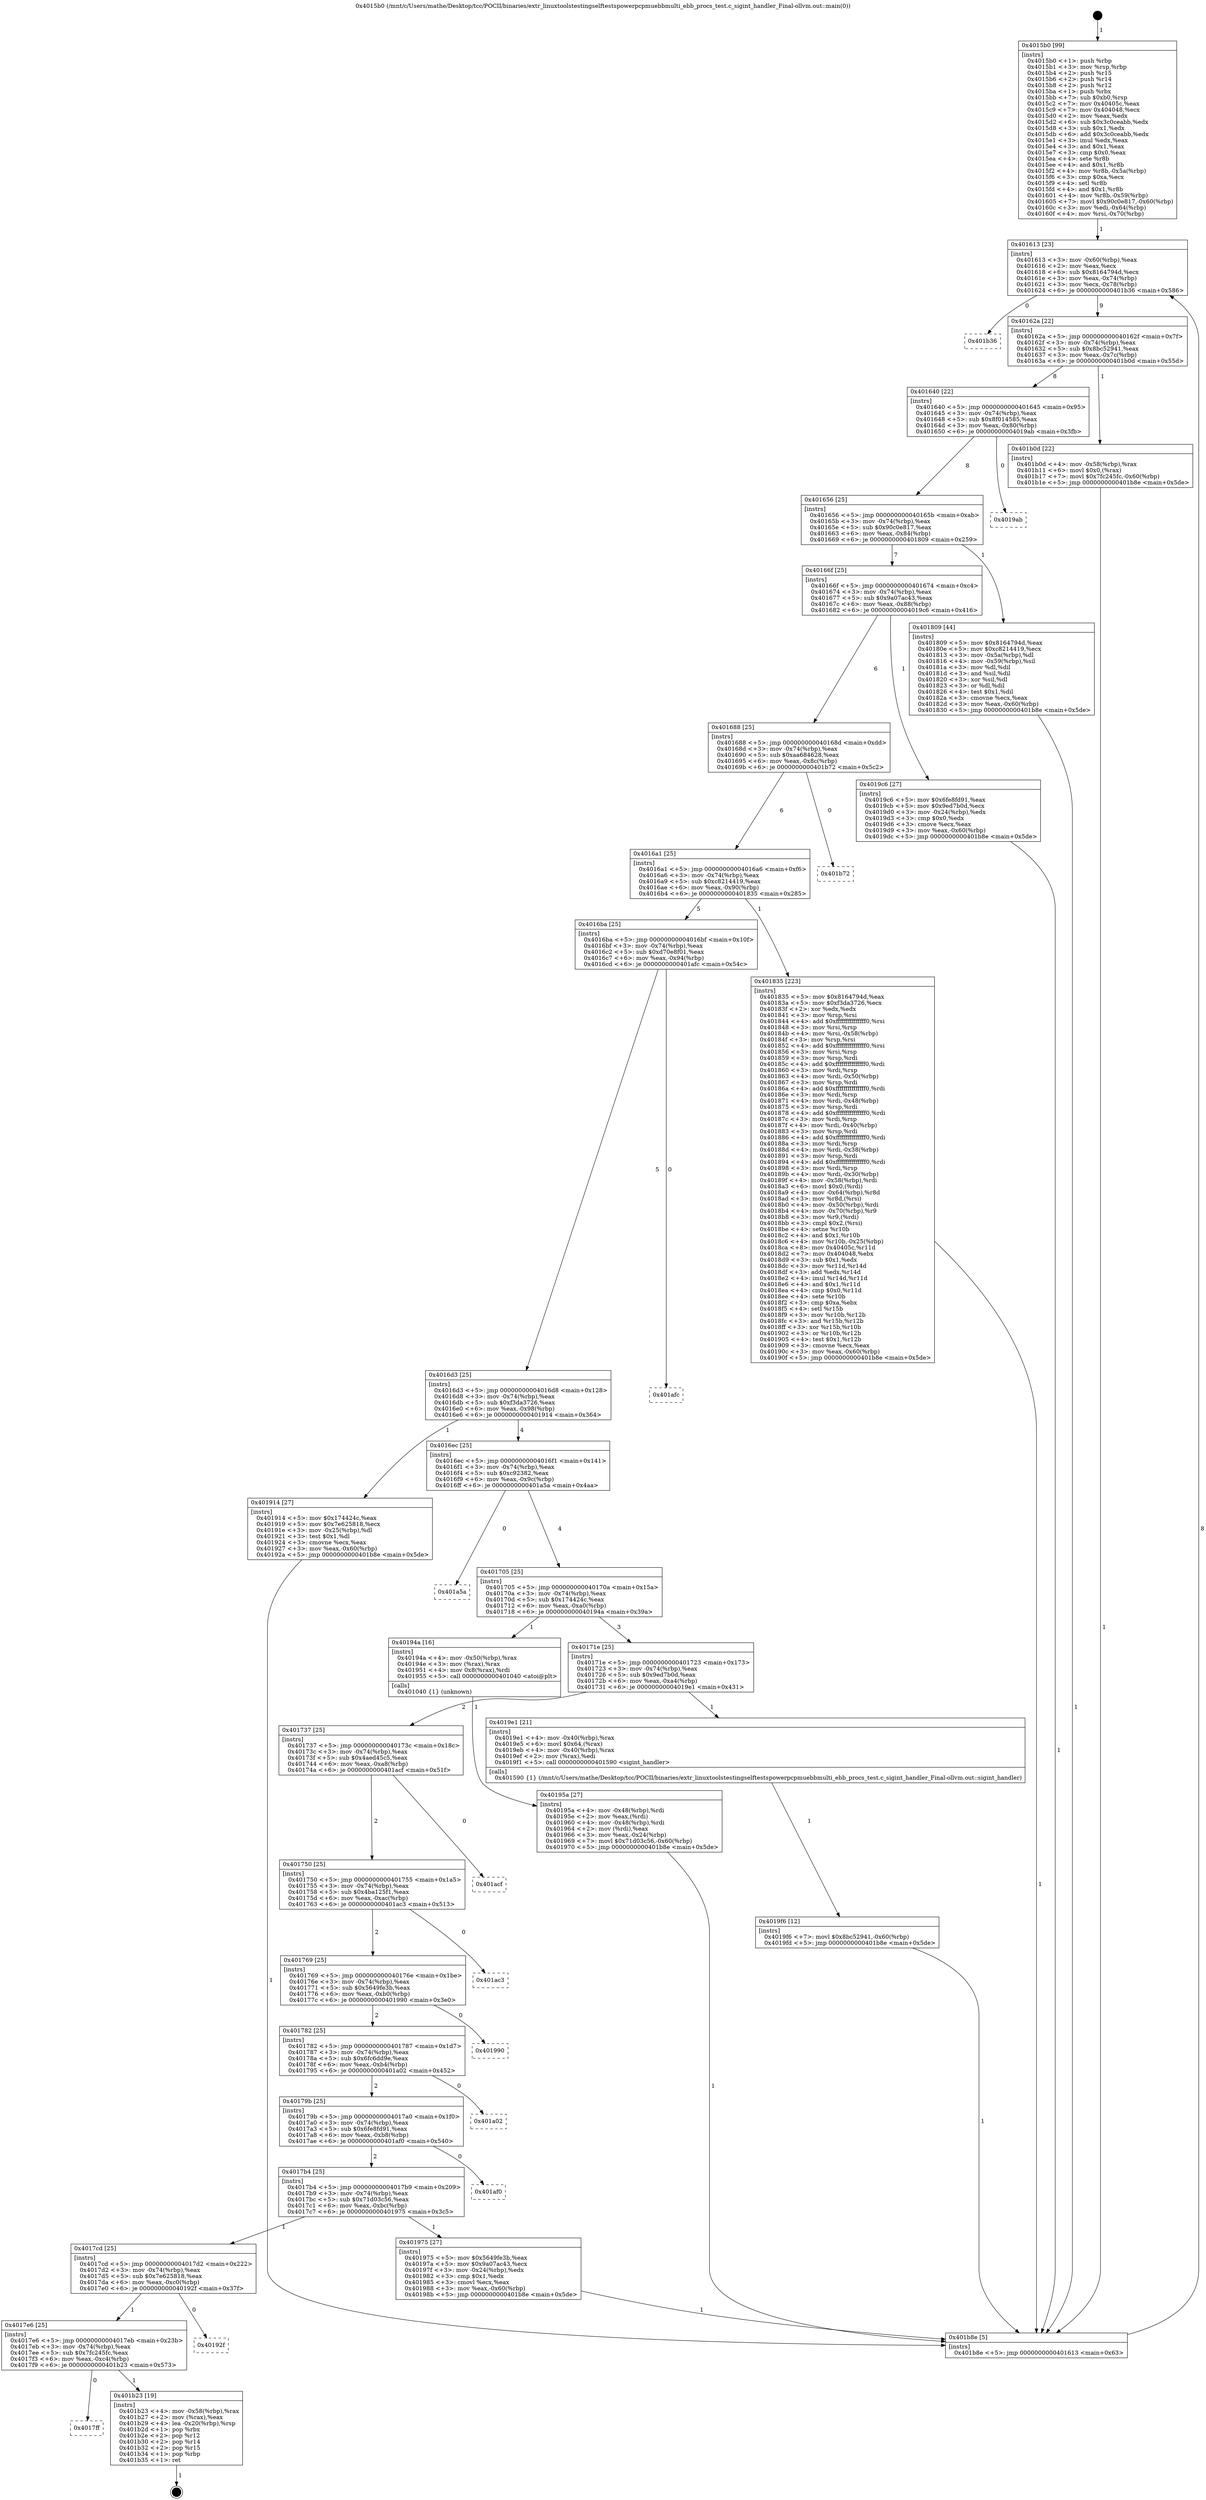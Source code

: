 digraph "0x4015b0" {
  label = "0x4015b0 (/mnt/c/Users/mathe/Desktop/tcc/POCII/binaries/extr_linuxtoolstestingselftestspowerpcpmuebbmulti_ebb_procs_test.c_sigint_handler_Final-ollvm.out::main(0))"
  labelloc = "t"
  node[shape=record]

  Entry [label="",width=0.3,height=0.3,shape=circle,fillcolor=black,style=filled]
  "0x401613" [label="{
     0x401613 [23]\l
     | [instrs]\l
     &nbsp;&nbsp;0x401613 \<+3\>: mov -0x60(%rbp),%eax\l
     &nbsp;&nbsp;0x401616 \<+2\>: mov %eax,%ecx\l
     &nbsp;&nbsp;0x401618 \<+6\>: sub $0x8164794d,%ecx\l
     &nbsp;&nbsp;0x40161e \<+3\>: mov %eax,-0x74(%rbp)\l
     &nbsp;&nbsp;0x401621 \<+3\>: mov %ecx,-0x78(%rbp)\l
     &nbsp;&nbsp;0x401624 \<+6\>: je 0000000000401b36 \<main+0x586\>\l
  }"]
  "0x401b36" [label="{
     0x401b36\l
  }", style=dashed]
  "0x40162a" [label="{
     0x40162a [22]\l
     | [instrs]\l
     &nbsp;&nbsp;0x40162a \<+5\>: jmp 000000000040162f \<main+0x7f\>\l
     &nbsp;&nbsp;0x40162f \<+3\>: mov -0x74(%rbp),%eax\l
     &nbsp;&nbsp;0x401632 \<+5\>: sub $0x8bc52941,%eax\l
     &nbsp;&nbsp;0x401637 \<+3\>: mov %eax,-0x7c(%rbp)\l
     &nbsp;&nbsp;0x40163a \<+6\>: je 0000000000401b0d \<main+0x55d\>\l
  }"]
  Exit [label="",width=0.3,height=0.3,shape=circle,fillcolor=black,style=filled,peripheries=2]
  "0x401b0d" [label="{
     0x401b0d [22]\l
     | [instrs]\l
     &nbsp;&nbsp;0x401b0d \<+4\>: mov -0x58(%rbp),%rax\l
     &nbsp;&nbsp;0x401b11 \<+6\>: movl $0x0,(%rax)\l
     &nbsp;&nbsp;0x401b17 \<+7\>: movl $0x7fc245fc,-0x60(%rbp)\l
     &nbsp;&nbsp;0x401b1e \<+5\>: jmp 0000000000401b8e \<main+0x5de\>\l
  }"]
  "0x401640" [label="{
     0x401640 [22]\l
     | [instrs]\l
     &nbsp;&nbsp;0x401640 \<+5\>: jmp 0000000000401645 \<main+0x95\>\l
     &nbsp;&nbsp;0x401645 \<+3\>: mov -0x74(%rbp),%eax\l
     &nbsp;&nbsp;0x401648 \<+5\>: sub $0x8f014585,%eax\l
     &nbsp;&nbsp;0x40164d \<+3\>: mov %eax,-0x80(%rbp)\l
     &nbsp;&nbsp;0x401650 \<+6\>: je 00000000004019ab \<main+0x3fb\>\l
  }"]
  "0x4017ff" [label="{
     0x4017ff\l
  }", style=dashed]
  "0x4019ab" [label="{
     0x4019ab\l
  }", style=dashed]
  "0x401656" [label="{
     0x401656 [25]\l
     | [instrs]\l
     &nbsp;&nbsp;0x401656 \<+5\>: jmp 000000000040165b \<main+0xab\>\l
     &nbsp;&nbsp;0x40165b \<+3\>: mov -0x74(%rbp),%eax\l
     &nbsp;&nbsp;0x40165e \<+5\>: sub $0x90c0e817,%eax\l
     &nbsp;&nbsp;0x401663 \<+6\>: mov %eax,-0x84(%rbp)\l
     &nbsp;&nbsp;0x401669 \<+6\>: je 0000000000401809 \<main+0x259\>\l
  }"]
  "0x401b23" [label="{
     0x401b23 [19]\l
     | [instrs]\l
     &nbsp;&nbsp;0x401b23 \<+4\>: mov -0x58(%rbp),%rax\l
     &nbsp;&nbsp;0x401b27 \<+2\>: mov (%rax),%eax\l
     &nbsp;&nbsp;0x401b29 \<+4\>: lea -0x20(%rbp),%rsp\l
     &nbsp;&nbsp;0x401b2d \<+1\>: pop %rbx\l
     &nbsp;&nbsp;0x401b2e \<+2\>: pop %r12\l
     &nbsp;&nbsp;0x401b30 \<+2\>: pop %r14\l
     &nbsp;&nbsp;0x401b32 \<+2\>: pop %r15\l
     &nbsp;&nbsp;0x401b34 \<+1\>: pop %rbp\l
     &nbsp;&nbsp;0x401b35 \<+1\>: ret\l
  }"]
  "0x401809" [label="{
     0x401809 [44]\l
     | [instrs]\l
     &nbsp;&nbsp;0x401809 \<+5\>: mov $0x8164794d,%eax\l
     &nbsp;&nbsp;0x40180e \<+5\>: mov $0xc8214419,%ecx\l
     &nbsp;&nbsp;0x401813 \<+3\>: mov -0x5a(%rbp),%dl\l
     &nbsp;&nbsp;0x401816 \<+4\>: mov -0x59(%rbp),%sil\l
     &nbsp;&nbsp;0x40181a \<+3\>: mov %dl,%dil\l
     &nbsp;&nbsp;0x40181d \<+3\>: and %sil,%dil\l
     &nbsp;&nbsp;0x401820 \<+3\>: xor %sil,%dl\l
     &nbsp;&nbsp;0x401823 \<+3\>: or %dl,%dil\l
     &nbsp;&nbsp;0x401826 \<+4\>: test $0x1,%dil\l
     &nbsp;&nbsp;0x40182a \<+3\>: cmovne %ecx,%eax\l
     &nbsp;&nbsp;0x40182d \<+3\>: mov %eax,-0x60(%rbp)\l
     &nbsp;&nbsp;0x401830 \<+5\>: jmp 0000000000401b8e \<main+0x5de\>\l
  }"]
  "0x40166f" [label="{
     0x40166f [25]\l
     | [instrs]\l
     &nbsp;&nbsp;0x40166f \<+5\>: jmp 0000000000401674 \<main+0xc4\>\l
     &nbsp;&nbsp;0x401674 \<+3\>: mov -0x74(%rbp),%eax\l
     &nbsp;&nbsp;0x401677 \<+5\>: sub $0x9a07ac43,%eax\l
     &nbsp;&nbsp;0x40167c \<+6\>: mov %eax,-0x88(%rbp)\l
     &nbsp;&nbsp;0x401682 \<+6\>: je 00000000004019c6 \<main+0x416\>\l
  }"]
  "0x401b8e" [label="{
     0x401b8e [5]\l
     | [instrs]\l
     &nbsp;&nbsp;0x401b8e \<+5\>: jmp 0000000000401613 \<main+0x63\>\l
  }"]
  "0x4015b0" [label="{
     0x4015b0 [99]\l
     | [instrs]\l
     &nbsp;&nbsp;0x4015b0 \<+1\>: push %rbp\l
     &nbsp;&nbsp;0x4015b1 \<+3\>: mov %rsp,%rbp\l
     &nbsp;&nbsp;0x4015b4 \<+2\>: push %r15\l
     &nbsp;&nbsp;0x4015b6 \<+2\>: push %r14\l
     &nbsp;&nbsp;0x4015b8 \<+2\>: push %r12\l
     &nbsp;&nbsp;0x4015ba \<+1\>: push %rbx\l
     &nbsp;&nbsp;0x4015bb \<+7\>: sub $0xb0,%rsp\l
     &nbsp;&nbsp;0x4015c2 \<+7\>: mov 0x40405c,%eax\l
     &nbsp;&nbsp;0x4015c9 \<+7\>: mov 0x404048,%ecx\l
     &nbsp;&nbsp;0x4015d0 \<+2\>: mov %eax,%edx\l
     &nbsp;&nbsp;0x4015d2 \<+6\>: sub $0x3c0ceabb,%edx\l
     &nbsp;&nbsp;0x4015d8 \<+3\>: sub $0x1,%edx\l
     &nbsp;&nbsp;0x4015db \<+6\>: add $0x3c0ceabb,%edx\l
     &nbsp;&nbsp;0x4015e1 \<+3\>: imul %edx,%eax\l
     &nbsp;&nbsp;0x4015e4 \<+3\>: and $0x1,%eax\l
     &nbsp;&nbsp;0x4015e7 \<+3\>: cmp $0x0,%eax\l
     &nbsp;&nbsp;0x4015ea \<+4\>: sete %r8b\l
     &nbsp;&nbsp;0x4015ee \<+4\>: and $0x1,%r8b\l
     &nbsp;&nbsp;0x4015f2 \<+4\>: mov %r8b,-0x5a(%rbp)\l
     &nbsp;&nbsp;0x4015f6 \<+3\>: cmp $0xa,%ecx\l
     &nbsp;&nbsp;0x4015f9 \<+4\>: setl %r8b\l
     &nbsp;&nbsp;0x4015fd \<+4\>: and $0x1,%r8b\l
     &nbsp;&nbsp;0x401601 \<+4\>: mov %r8b,-0x59(%rbp)\l
     &nbsp;&nbsp;0x401605 \<+7\>: movl $0x90c0e817,-0x60(%rbp)\l
     &nbsp;&nbsp;0x40160c \<+3\>: mov %edi,-0x64(%rbp)\l
     &nbsp;&nbsp;0x40160f \<+4\>: mov %rsi,-0x70(%rbp)\l
  }"]
  "0x4017e6" [label="{
     0x4017e6 [25]\l
     | [instrs]\l
     &nbsp;&nbsp;0x4017e6 \<+5\>: jmp 00000000004017eb \<main+0x23b\>\l
     &nbsp;&nbsp;0x4017eb \<+3\>: mov -0x74(%rbp),%eax\l
     &nbsp;&nbsp;0x4017ee \<+5\>: sub $0x7fc245fc,%eax\l
     &nbsp;&nbsp;0x4017f3 \<+6\>: mov %eax,-0xc4(%rbp)\l
     &nbsp;&nbsp;0x4017f9 \<+6\>: je 0000000000401b23 \<main+0x573\>\l
  }"]
  "0x4019c6" [label="{
     0x4019c6 [27]\l
     | [instrs]\l
     &nbsp;&nbsp;0x4019c6 \<+5\>: mov $0x6fe8fd91,%eax\l
     &nbsp;&nbsp;0x4019cb \<+5\>: mov $0x9ed7b0d,%ecx\l
     &nbsp;&nbsp;0x4019d0 \<+3\>: mov -0x24(%rbp),%edx\l
     &nbsp;&nbsp;0x4019d3 \<+3\>: cmp $0x0,%edx\l
     &nbsp;&nbsp;0x4019d6 \<+3\>: cmove %ecx,%eax\l
     &nbsp;&nbsp;0x4019d9 \<+3\>: mov %eax,-0x60(%rbp)\l
     &nbsp;&nbsp;0x4019dc \<+5\>: jmp 0000000000401b8e \<main+0x5de\>\l
  }"]
  "0x401688" [label="{
     0x401688 [25]\l
     | [instrs]\l
     &nbsp;&nbsp;0x401688 \<+5\>: jmp 000000000040168d \<main+0xdd\>\l
     &nbsp;&nbsp;0x40168d \<+3\>: mov -0x74(%rbp),%eax\l
     &nbsp;&nbsp;0x401690 \<+5\>: sub $0xaa684628,%eax\l
     &nbsp;&nbsp;0x401695 \<+6\>: mov %eax,-0x8c(%rbp)\l
     &nbsp;&nbsp;0x40169b \<+6\>: je 0000000000401b72 \<main+0x5c2\>\l
  }"]
  "0x40192f" [label="{
     0x40192f\l
  }", style=dashed]
  "0x401b72" [label="{
     0x401b72\l
  }", style=dashed]
  "0x4016a1" [label="{
     0x4016a1 [25]\l
     | [instrs]\l
     &nbsp;&nbsp;0x4016a1 \<+5\>: jmp 00000000004016a6 \<main+0xf6\>\l
     &nbsp;&nbsp;0x4016a6 \<+3\>: mov -0x74(%rbp),%eax\l
     &nbsp;&nbsp;0x4016a9 \<+5\>: sub $0xc8214419,%eax\l
     &nbsp;&nbsp;0x4016ae \<+6\>: mov %eax,-0x90(%rbp)\l
     &nbsp;&nbsp;0x4016b4 \<+6\>: je 0000000000401835 \<main+0x285\>\l
  }"]
  "0x4019f6" [label="{
     0x4019f6 [12]\l
     | [instrs]\l
     &nbsp;&nbsp;0x4019f6 \<+7\>: movl $0x8bc52941,-0x60(%rbp)\l
     &nbsp;&nbsp;0x4019fd \<+5\>: jmp 0000000000401b8e \<main+0x5de\>\l
  }"]
  "0x401835" [label="{
     0x401835 [223]\l
     | [instrs]\l
     &nbsp;&nbsp;0x401835 \<+5\>: mov $0x8164794d,%eax\l
     &nbsp;&nbsp;0x40183a \<+5\>: mov $0xf3da3726,%ecx\l
     &nbsp;&nbsp;0x40183f \<+2\>: xor %edx,%edx\l
     &nbsp;&nbsp;0x401841 \<+3\>: mov %rsp,%rsi\l
     &nbsp;&nbsp;0x401844 \<+4\>: add $0xfffffffffffffff0,%rsi\l
     &nbsp;&nbsp;0x401848 \<+3\>: mov %rsi,%rsp\l
     &nbsp;&nbsp;0x40184b \<+4\>: mov %rsi,-0x58(%rbp)\l
     &nbsp;&nbsp;0x40184f \<+3\>: mov %rsp,%rsi\l
     &nbsp;&nbsp;0x401852 \<+4\>: add $0xfffffffffffffff0,%rsi\l
     &nbsp;&nbsp;0x401856 \<+3\>: mov %rsi,%rsp\l
     &nbsp;&nbsp;0x401859 \<+3\>: mov %rsp,%rdi\l
     &nbsp;&nbsp;0x40185c \<+4\>: add $0xfffffffffffffff0,%rdi\l
     &nbsp;&nbsp;0x401860 \<+3\>: mov %rdi,%rsp\l
     &nbsp;&nbsp;0x401863 \<+4\>: mov %rdi,-0x50(%rbp)\l
     &nbsp;&nbsp;0x401867 \<+3\>: mov %rsp,%rdi\l
     &nbsp;&nbsp;0x40186a \<+4\>: add $0xfffffffffffffff0,%rdi\l
     &nbsp;&nbsp;0x40186e \<+3\>: mov %rdi,%rsp\l
     &nbsp;&nbsp;0x401871 \<+4\>: mov %rdi,-0x48(%rbp)\l
     &nbsp;&nbsp;0x401875 \<+3\>: mov %rsp,%rdi\l
     &nbsp;&nbsp;0x401878 \<+4\>: add $0xfffffffffffffff0,%rdi\l
     &nbsp;&nbsp;0x40187c \<+3\>: mov %rdi,%rsp\l
     &nbsp;&nbsp;0x40187f \<+4\>: mov %rdi,-0x40(%rbp)\l
     &nbsp;&nbsp;0x401883 \<+3\>: mov %rsp,%rdi\l
     &nbsp;&nbsp;0x401886 \<+4\>: add $0xfffffffffffffff0,%rdi\l
     &nbsp;&nbsp;0x40188a \<+3\>: mov %rdi,%rsp\l
     &nbsp;&nbsp;0x40188d \<+4\>: mov %rdi,-0x38(%rbp)\l
     &nbsp;&nbsp;0x401891 \<+3\>: mov %rsp,%rdi\l
     &nbsp;&nbsp;0x401894 \<+4\>: add $0xfffffffffffffff0,%rdi\l
     &nbsp;&nbsp;0x401898 \<+3\>: mov %rdi,%rsp\l
     &nbsp;&nbsp;0x40189b \<+4\>: mov %rdi,-0x30(%rbp)\l
     &nbsp;&nbsp;0x40189f \<+4\>: mov -0x58(%rbp),%rdi\l
     &nbsp;&nbsp;0x4018a3 \<+6\>: movl $0x0,(%rdi)\l
     &nbsp;&nbsp;0x4018a9 \<+4\>: mov -0x64(%rbp),%r8d\l
     &nbsp;&nbsp;0x4018ad \<+3\>: mov %r8d,(%rsi)\l
     &nbsp;&nbsp;0x4018b0 \<+4\>: mov -0x50(%rbp),%rdi\l
     &nbsp;&nbsp;0x4018b4 \<+4\>: mov -0x70(%rbp),%r9\l
     &nbsp;&nbsp;0x4018b8 \<+3\>: mov %r9,(%rdi)\l
     &nbsp;&nbsp;0x4018bb \<+3\>: cmpl $0x2,(%rsi)\l
     &nbsp;&nbsp;0x4018be \<+4\>: setne %r10b\l
     &nbsp;&nbsp;0x4018c2 \<+4\>: and $0x1,%r10b\l
     &nbsp;&nbsp;0x4018c6 \<+4\>: mov %r10b,-0x25(%rbp)\l
     &nbsp;&nbsp;0x4018ca \<+8\>: mov 0x40405c,%r11d\l
     &nbsp;&nbsp;0x4018d2 \<+7\>: mov 0x404048,%ebx\l
     &nbsp;&nbsp;0x4018d9 \<+3\>: sub $0x1,%edx\l
     &nbsp;&nbsp;0x4018dc \<+3\>: mov %r11d,%r14d\l
     &nbsp;&nbsp;0x4018df \<+3\>: add %edx,%r14d\l
     &nbsp;&nbsp;0x4018e2 \<+4\>: imul %r14d,%r11d\l
     &nbsp;&nbsp;0x4018e6 \<+4\>: and $0x1,%r11d\l
     &nbsp;&nbsp;0x4018ea \<+4\>: cmp $0x0,%r11d\l
     &nbsp;&nbsp;0x4018ee \<+4\>: sete %r10b\l
     &nbsp;&nbsp;0x4018f2 \<+3\>: cmp $0xa,%ebx\l
     &nbsp;&nbsp;0x4018f5 \<+4\>: setl %r15b\l
     &nbsp;&nbsp;0x4018f9 \<+3\>: mov %r10b,%r12b\l
     &nbsp;&nbsp;0x4018fc \<+3\>: and %r15b,%r12b\l
     &nbsp;&nbsp;0x4018ff \<+3\>: xor %r15b,%r10b\l
     &nbsp;&nbsp;0x401902 \<+3\>: or %r10b,%r12b\l
     &nbsp;&nbsp;0x401905 \<+4\>: test $0x1,%r12b\l
     &nbsp;&nbsp;0x401909 \<+3\>: cmovne %ecx,%eax\l
     &nbsp;&nbsp;0x40190c \<+3\>: mov %eax,-0x60(%rbp)\l
     &nbsp;&nbsp;0x40190f \<+5\>: jmp 0000000000401b8e \<main+0x5de\>\l
  }"]
  "0x4016ba" [label="{
     0x4016ba [25]\l
     | [instrs]\l
     &nbsp;&nbsp;0x4016ba \<+5\>: jmp 00000000004016bf \<main+0x10f\>\l
     &nbsp;&nbsp;0x4016bf \<+3\>: mov -0x74(%rbp),%eax\l
     &nbsp;&nbsp;0x4016c2 \<+5\>: sub $0xd70e8f01,%eax\l
     &nbsp;&nbsp;0x4016c7 \<+6\>: mov %eax,-0x94(%rbp)\l
     &nbsp;&nbsp;0x4016cd \<+6\>: je 0000000000401afc \<main+0x54c\>\l
  }"]
  "0x4017cd" [label="{
     0x4017cd [25]\l
     | [instrs]\l
     &nbsp;&nbsp;0x4017cd \<+5\>: jmp 00000000004017d2 \<main+0x222\>\l
     &nbsp;&nbsp;0x4017d2 \<+3\>: mov -0x74(%rbp),%eax\l
     &nbsp;&nbsp;0x4017d5 \<+5\>: sub $0x7e625818,%eax\l
     &nbsp;&nbsp;0x4017da \<+6\>: mov %eax,-0xc0(%rbp)\l
     &nbsp;&nbsp;0x4017e0 \<+6\>: je 000000000040192f \<main+0x37f\>\l
  }"]
  "0x401afc" [label="{
     0x401afc\l
  }", style=dashed]
  "0x4016d3" [label="{
     0x4016d3 [25]\l
     | [instrs]\l
     &nbsp;&nbsp;0x4016d3 \<+5\>: jmp 00000000004016d8 \<main+0x128\>\l
     &nbsp;&nbsp;0x4016d8 \<+3\>: mov -0x74(%rbp),%eax\l
     &nbsp;&nbsp;0x4016db \<+5\>: sub $0xf3da3726,%eax\l
     &nbsp;&nbsp;0x4016e0 \<+6\>: mov %eax,-0x98(%rbp)\l
     &nbsp;&nbsp;0x4016e6 \<+6\>: je 0000000000401914 \<main+0x364\>\l
  }"]
  "0x401975" [label="{
     0x401975 [27]\l
     | [instrs]\l
     &nbsp;&nbsp;0x401975 \<+5\>: mov $0x5649fe3b,%eax\l
     &nbsp;&nbsp;0x40197a \<+5\>: mov $0x9a07ac43,%ecx\l
     &nbsp;&nbsp;0x40197f \<+3\>: mov -0x24(%rbp),%edx\l
     &nbsp;&nbsp;0x401982 \<+3\>: cmp $0x1,%edx\l
     &nbsp;&nbsp;0x401985 \<+3\>: cmovl %ecx,%eax\l
     &nbsp;&nbsp;0x401988 \<+3\>: mov %eax,-0x60(%rbp)\l
     &nbsp;&nbsp;0x40198b \<+5\>: jmp 0000000000401b8e \<main+0x5de\>\l
  }"]
  "0x401914" [label="{
     0x401914 [27]\l
     | [instrs]\l
     &nbsp;&nbsp;0x401914 \<+5\>: mov $0x174424c,%eax\l
     &nbsp;&nbsp;0x401919 \<+5\>: mov $0x7e625818,%ecx\l
     &nbsp;&nbsp;0x40191e \<+3\>: mov -0x25(%rbp),%dl\l
     &nbsp;&nbsp;0x401921 \<+3\>: test $0x1,%dl\l
     &nbsp;&nbsp;0x401924 \<+3\>: cmovne %ecx,%eax\l
     &nbsp;&nbsp;0x401927 \<+3\>: mov %eax,-0x60(%rbp)\l
     &nbsp;&nbsp;0x40192a \<+5\>: jmp 0000000000401b8e \<main+0x5de\>\l
  }"]
  "0x4016ec" [label="{
     0x4016ec [25]\l
     | [instrs]\l
     &nbsp;&nbsp;0x4016ec \<+5\>: jmp 00000000004016f1 \<main+0x141\>\l
     &nbsp;&nbsp;0x4016f1 \<+3\>: mov -0x74(%rbp),%eax\l
     &nbsp;&nbsp;0x4016f4 \<+5\>: sub $0xc92382,%eax\l
     &nbsp;&nbsp;0x4016f9 \<+6\>: mov %eax,-0x9c(%rbp)\l
     &nbsp;&nbsp;0x4016ff \<+6\>: je 0000000000401a5a \<main+0x4aa\>\l
  }"]
  "0x4017b4" [label="{
     0x4017b4 [25]\l
     | [instrs]\l
     &nbsp;&nbsp;0x4017b4 \<+5\>: jmp 00000000004017b9 \<main+0x209\>\l
     &nbsp;&nbsp;0x4017b9 \<+3\>: mov -0x74(%rbp),%eax\l
     &nbsp;&nbsp;0x4017bc \<+5\>: sub $0x71d03c56,%eax\l
     &nbsp;&nbsp;0x4017c1 \<+6\>: mov %eax,-0xbc(%rbp)\l
     &nbsp;&nbsp;0x4017c7 \<+6\>: je 0000000000401975 \<main+0x3c5\>\l
  }"]
  "0x401a5a" [label="{
     0x401a5a\l
  }", style=dashed]
  "0x401705" [label="{
     0x401705 [25]\l
     | [instrs]\l
     &nbsp;&nbsp;0x401705 \<+5\>: jmp 000000000040170a \<main+0x15a\>\l
     &nbsp;&nbsp;0x40170a \<+3\>: mov -0x74(%rbp),%eax\l
     &nbsp;&nbsp;0x40170d \<+5\>: sub $0x174424c,%eax\l
     &nbsp;&nbsp;0x401712 \<+6\>: mov %eax,-0xa0(%rbp)\l
     &nbsp;&nbsp;0x401718 \<+6\>: je 000000000040194a \<main+0x39a\>\l
  }"]
  "0x401af0" [label="{
     0x401af0\l
  }", style=dashed]
  "0x40194a" [label="{
     0x40194a [16]\l
     | [instrs]\l
     &nbsp;&nbsp;0x40194a \<+4\>: mov -0x50(%rbp),%rax\l
     &nbsp;&nbsp;0x40194e \<+3\>: mov (%rax),%rax\l
     &nbsp;&nbsp;0x401951 \<+4\>: mov 0x8(%rax),%rdi\l
     &nbsp;&nbsp;0x401955 \<+5\>: call 0000000000401040 \<atoi@plt\>\l
     | [calls]\l
     &nbsp;&nbsp;0x401040 \{1\} (unknown)\l
  }"]
  "0x40171e" [label="{
     0x40171e [25]\l
     | [instrs]\l
     &nbsp;&nbsp;0x40171e \<+5\>: jmp 0000000000401723 \<main+0x173\>\l
     &nbsp;&nbsp;0x401723 \<+3\>: mov -0x74(%rbp),%eax\l
     &nbsp;&nbsp;0x401726 \<+5\>: sub $0x9ed7b0d,%eax\l
     &nbsp;&nbsp;0x40172b \<+6\>: mov %eax,-0xa4(%rbp)\l
     &nbsp;&nbsp;0x401731 \<+6\>: je 00000000004019e1 \<main+0x431\>\l
  }"]
  "0x40195a" [label="{
     0x40195a [27]\l
     | [instrs]\l
     &nbsp;&nbsp;0x40195a \<+4\>: mov -0x48(%rbp),%rdi\l
     &nbsp;&nbsp;0x40195e \<+2\>: mov %eax,(%rdi)\l
     &nbsp;&nbsp;0x401960 \<+4\>: mov -0x48(%rbp),%rdi\l
     &nbsp;&nbsp;0x401964 \<+2\>: mov (%rdi),%eax\l
     &nbsp;&nbsp;0x401966 \<+3\>: mov %eax,-0x24(%rbp)\l
     &nbsp;&nbsp;0x401969 \<+7\>: movl $0x71d03c56,-0x60(%rbp)\l
     &nbsp;&nbsp;0x401970 \<+5\>: jmp 0000000000401b8e \<main+0x5de\>\l
  }"]
  "0x40179b" [label="{
     0x40179b [25]\l
     | [instrs]\l
     &nbsp;&nbsp;0x40179b \<+5\>: jmp 00000000004017a0 \<main+0x1f0\>\l
     &nbsp;&nbsp;0x4017a0 \<+3\>: mov -0x74(%rbp),%eax\l
     &nbsp;&nbsp;0x4017a3 \<+5\>: sub $0x6fe8fd91,%eax\l
     &nbsp;&nbsp;0x4017a8 \<+6\>: mov %eax,-0xb8(%rbp)\l
     &nbsp;&nbsp;0x4017ae \<+6\>: je 0000000000401af0 \<main+0x540\>\l
  }"]
  "0x4019e1" [label="{
     0x4019e1 [21]\l
     | [instrs]\l
     &nbsp;&nbsp;0x4019e1 \<+4\>: mov -0x40(%rbp),%rax\l
     &nbsp;&nbsp;0x4019e5 \<+6\>: movl $0x64,(%rax)\l
     &nbsp;&nbsp;0x4019eb \<+4\>: mov -0x40(%rbp),%rax\l
     &nbsp;&nbsp;0x4019ef \<+2\>: mov (%rax),%edi\l
     &nbsp;&nbsp;0x4019f1 \<+5\>: call 0000000000401590 \<sigint_handler\>\l
     | [calls]\l
     &nbsp;&nbsp;0x401590 \{1\} (/mnt/c/Users/mathe/Desktop/tcc/POCII/binaries/extr_linuxtoolstestingselftestspowerpcpmuebbmulti_ebb_procs_test.c_sigint_handler_Final-ollvm.out::sigint_handler)\l
  }"]
  "0x401737" [label="{
     0x401737 [25]\l
     | [instrs]\l
     &nbsp;&nbsp;0x401737 \<+5\>: jmp 000000000040173c \<main+0x18c\>\l
     &nbsp;&nbsp;0x40173c \<+3\>: mov -0x74(%rbp),%eax\l
     &nbsp;&nbsp;0x40173f \<+5\>: sub $0x4aed45c5,%eax\l
     &nbsp;&nbsp;0x401744 \<+6\>: mov %eax,-0xa8(%rbp)\l
     &nbsp;&nbsp;0x40174a \<+6\>: je 0000000000401acf \<main+0x51f\>\l
  }"]
  "0x401a02" [label="{
     0x401a02\l
  }", style=dashed]
  "0x401acf" [label="{
     0x401acf\l
  }", style=dashed]
  "0x401750" [label="{
     0x401750 [25]\l
     | [instrs]\l
     &nbsp;&nbsp;0x401750 \<+5\>: jmp 0000000000401755 \<main+0x1a5\>\l
     &nbsp;&nbsp;0x401755 \<+3\>: mov -0x74(%rbp),%eax\l
     &nbsp;&nbsp;0x401758 \<+5\>: sub $0x4ba125f1,%eax\l
     &nbsp;&nbsp;0x40175d \<+6\>: mov %eax,-0xac(%rbp)\l
     &nbsp;&nbsp;0x401763 \<+6\>: je 0000000000401ac3 \<main+0x513\>\l
  }"]
  "0x401782" [label="{
     0x401782 [25]\l
     | [instrs]\l
     &nbsp;&nbsp;0x401782 \<+5\>: jmp 0000000000401787 \<main+0x1d7\>\l
     &nbsp;&nbsp;0x401787 \<+3\>: mov -0x74(%rbp),%eax\l
     &nbsp;&nbsp;0x40178a \<+5\>: sub $0x6fc6dd9e,%eax\l
     &nbsp;&nbsp;0x40178f \<+6\>: mov %eax,-0xb4(%rbp)\l
     &nbsp;&nbsp;0x401795 \<+6\>: je 0000000000401a02 \<main+0x452\>\l
  }"]
  "0x401ac3" [label="{
     0x401ac3\l
  }", style=dashed]
  "0x401769" [label="{
     0x401769 [25]\l
     | [instrs]\l
     &nbsp;&nbsp;0x401769 \<+5\>: jmp 000000000040176e \<main+0x1be\>\l
     &nbsp;&nbsp;0x40176e \<+3\>: mov -0x74(%rbp),%eax\l
     &nbsp;&nbsp;0x401771 \<+5\>: sub $0x5649fe3b,%eax\l
     &nbsp;&nbsp;0x401776 \<+6\>: mov %eax,-0xb0(%rbp)\l
     &nbsp;&nbsp;0x40177c \<+6\>: je 0000000000401990 \<main+0x3e0\>\l
  }"]
  "0x401990" [label="{
     0x401990\l
  }", style=dashed]
  Entry -> "0x4015b0" [label=" 1"]
  "0x401613" -> "0x401b36" [label=" 0"]
  "0x401613" -> "0x40162a" [label=" 9"]
  "0x401b23" -> Exit [label=" 1"]
  "0x40162a" -> "0x401b0d" [label=" 1"]
  "0x40162a" -> "0x401640" [label=" 8"]
  "0x4017e6" -> "0x4017ff" [label=" 0"]
  "0x401640" -> "0x4019ab" [label=" 0"]
  "0x401640" -> "0x401656" [label=" 8"]
  "0x4017e6" -> "0x401b23" [label=" 1"]
  "0x401656" -> "0x401809" [label=" 1"]
  "0x401656" -> "0x40166f" [label=" 7"]
  "0x401809" -> "0x401b8e" [label=" 1"]
  "0x4015b0" -> "0x401613" [label=" 1"]
  "0x401b8e" -> "0x401613" [label=" 8"]
  "0x4017cd" -> "0x4017e6" [label=" 1"]
  "0x40166f" -> "0x4019c6" [label=" 1"]
  "0x40166f" -> "0x401688" [label=" 6"]
  "0x4017cd" -> "0x40192f" [label=" 0"]
  "0x401688" -> "0x401b72" [label=" 0"]
  "0x401688" -> "0x4016a1" [label=" 6"]
  "0x401b0d" -> "0x401b8e" [label=" 1"]
  "0x4016a1" -> "0x401835" [label=" 1"]
  "0x4016a1" -> "0x4016ba" [label=" 5"]
  "0x401835" -> "0x401b8e" [label=" 1"]
  "0x4019f6" -> "0x401b8e" [label=" 1"]
  "0x4016ba" -> "0x401afc" [label=" 0"]
  "0x4016ba" -> "0x4016d3" [label=" 5"]
  "0x4019e1" -> "0x4019f6" [label=" 1"]
  "0x4016d3" -> "0x401914" [label=" 1"]
  "0x4016d3" -> "0x4016ec" [label=" 4"]
  "0x401914" -> "0x401b8e" [label=" 1"]
  "0x4019c6" -> "0x401b8e" [label=" 1"]
  "0x4016ec" -> "0x401a5a" [label=" 0"]
  "0x4016ec" -> "0x401705" [label=" 4"]
  "0x4017b4" -> "0x4017cd" [label=" 1"]
  "0x401705" -> "0x40194a" [label=" 1"]
  "0x401705" -> "0x40171e" [label=" 3"]
  "0x40194a" -> "0x40195a" [label=" 1"]
  "0x40195a" -> "0x401b8e" [label=" 1"]
  "0x4017b4" -> "0x401975" [label=" 1"]
  "0x40171e" -> "0x4019e1" [label=" 1"]
  "0x40171e" -> "0x401737" [label=" 2"]
  "0x40179b" -> "0x4017b4" [label=" 2"]
  "0x401737" -> "0x401acf" [label=" 0"]
  "0x401737" -> "0x401750" [label=" 2"]
  "0x40179b" -> "0x401af0" [label=" 0"]
  "0x401750" -> "0x401ac3" [label=" 0"]
  "0x401750" -> "0x401769" [label=" 2"]
  "0x401782" -> "0x40179b" [label=" 2"]
  "0x401769" -> "0x401990" [label=" 0"]
  "0x401769" -> "0x401782" [label=" 2"]
  "0x401975" -> "0x401b8e" [label=" 1"]
  "0x401782" -> "0x401a02" [label=" 0"]
}
